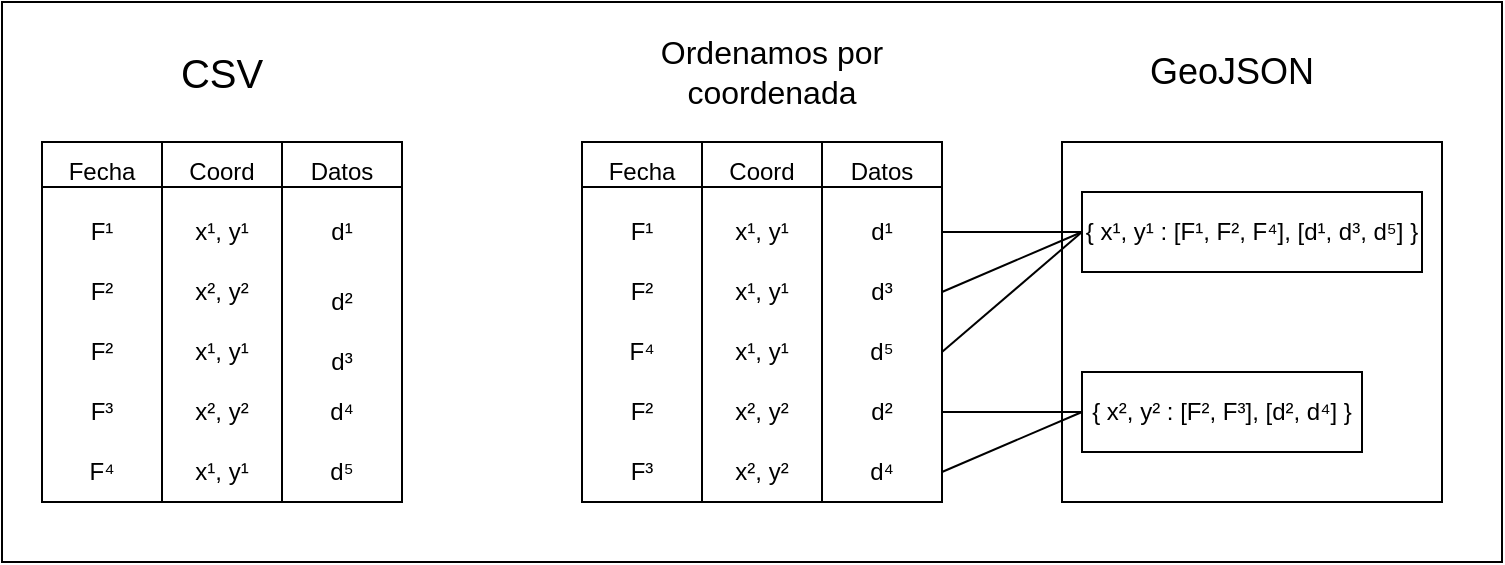<mxfile version="24.6.2" type="device">
  <diagram name="Page-1" id="_h024lBxDuxvkb9neFts">
    <mxGraphModel dx="989" dy="530" grid="1" gridSize="10" guides="1" tooltips="1" connect="1" arrows="1" fold="1" page="1" pageScale="1" pageWidth="850" pageHeight="1100" math="0" shadow="0">
      <root>
        <mxCell id="0" />
        <mxCell id="1" parent="0" />
        <mxCell id="iGXrsiV3YtIse0ejECof-71" value="" style="rounded=0;whiteSpace=wrap;html=1;" vertex="1" parent="1">
          <mxGeometry x="70" y="100" width="750" height="280" as="geometry" />
        </mxCell>
        <mxCell id="iGXrsiV3YtIse0ejECof-70" value="" style="rounded=0;whiteSpace=wrap;html=1;" vertex="1" parent="1">
          <mxGeometry x="600" y="170" width="190" height="180" as="geometry" />
        </mxCell>
        <mxCell id="iGXrsiV3YtIse0ejECof-68" value="" style="rounded=0;whiteSpace=wrap;html=1;" vertex="1" parent="1">
          <mxGeometry x="610" y="285" width="140" height="40" as="geometry" />
        </mxCell>
        <mxCell id="iGXrsiV3YtIse0ejECof-58" value="" style="rounded=0;whiteSpace=wrap;html=1;" vertex="1" parent="1">
          <mxGeometry x="610" y="195" width="170" height="40" as="geometry" />
        </mxCell>
        <mxCell id="iGXrsiV3YtIse0ejECof-2" value="" style="rounded=0;whiteSpace=wrap;html=1;" vertex="1" parent="1">
          <mxGeometry x="90" y="170" width="60" height="180" as="geometry" />
        </mxCell>
        <mxCell id="iGXrsiV3YtIse0ejECof-5" value="" style="rounded=0;whiteSpace=wrap;html=1;" vertex="1" parent="1">
          <mxGeometry x="150" y="170" width="70" height="180" as="geometry" />
        </mxCell>
        <mxCell id="iGXrsiV3YtIse0ejECof-6" value="" style="rounded=0;whiteSpace=wrap;html=1;" vertex="1" parent="1">
          <mxGeometry x="210" y="170" width="60" height="180" as="geometry" />
        </mxCell>
        <mxCell id="iGXrsiV3YtIse0ejECof-7" value="Fecha" style="text;html=1;align=center;verticalAlign=middle;whiteSpace=wrap;rounded=0;" vertex="1" parent="1">
          <mxGeometry x="90" y="170" width="60" height="30" as="geometry" />
        </mxCell>
        <mxCell id="iGXrsiV3YtIse0ejECof-8" value="Coord" style="text;html=1;align=center;verticalAlign=middle;whiteSpace=wrap;rounded=0;" vertex="1" parent="1">
          <mxGeometry x="150" y="170" width="60" height="30" as="geometry" />
        </mxCell>
        <mxCell id="iGXrsiV3YtIse0ejECof-9" value="Datos" style="text;html=1;align=center;verticalAlign=middle;whiteSpace=wrap;rounded=0;" vertex="1" parent="1">
          <mxGeometry x="210" y="170" width="60" height="30" as="geometry" />
        </mxCell>
        <mxCell id="iGXrsiV3YtIse0ejECof-10" value="" style="endArrow=none;html=1;rounded=0;exitX=0;exitY=0.75;exitDx=0;exitDy=0;entryX=1;entryY=0.75;entryDx=0;entryDy=0;" edge="1" parent="1" source="iGXrsiV3YtIse0ejECof-7" target="iGXrsiV3YtIse0ejECof-9">
          <mxGeometry width="50" height="50" relative="1" as="geometry">
            <mxPoint x="360" y="410" as="sourcePoint" />
            <mxPoint x="410" y="360" as="targetPoint" />
          </mxGeometry>
        </mxCell>
        <mxCell id="iGXrsiV3YtIse0ejECof-11" value="F¹" style="text;html=1;align=center;verticalAlign=middle;whiteSpace=wrap;rounded=0;" vertex="1" parent="1">
          <mxGeometry x="90" y="200" width="60" height="30" as="geometry" />
        </mxCell>
        <mxCell id="iGXrsiV3YtIse0ejECof-12" value="F²" style="text;html=1;align=center;verticalAlign=middle;whiteSpace=wrap;rounded=0;" vertex="1" parent="1">
          <mxGeometry x="90" y="230" width="60" height="30" as="geometry" />
        </mxCell>
        <mxCell id="iGXrsiV3YtIse0ejECof-13" value="&lt;div&gt;F²&lt;/div&gt;" style="text;html=1;align=center;verticalAlign=middle;whiteSpace=wrap;rounded=0;" vertex="1" parent="1">
          <mxGeometry x="90" y="260" width="60" height="30" as="geometry" />
        </mxCell>
        <mxCell id="iGXrsiV3YtIse0ejECof-14" value="F³" style="text;html=1;align=center;verticalAlign=middle;whiteSpace=wrap;rounded=0;" vertex="1" parent="1">
          <mxGeometry x="90" y="290" width="60" height="30" as="geometry" />
        </mxCell>
        <mxCell id="iGXrsiV3YtIse0ejECof-15" value="x¹, y¹" style="text;html=1;align=center;verticalAlign=middle;whiteSpace=wrap;rounded=0;" vertex="1" parent="1">
          <mxGeometry x="150" y="200" width="60" height="30" as="geometry" />
        </mxCell>
        <mxCell id="iGXrsiV3YtIse0ejECof-16" value="x¹, y¹" style="text;html=1;align=center;verticalAlign=middle;whiteSpace=wrap;rounded=0;" vertex="1" parent="1">
          <mxGeometry x="150" y="260" width="60" height="30" as="geometry" />
        </mxCell>
        <mxCell id="iGXrsiV3YtIse0ejECof-17" value="x², y²" style="text;html=1;align=center;verticalAlign=middle;whiteSpace=wrap;rounded=0;" vertex="1" parent="1">
          <mxGeometry x="150" y="230" width="60" height="30" as="geometry" />
        </mxCell>
        <mxCell id="iGXrsiV3YtIse0ejECof-18" value="x², y²" style="text;html=1;align=center;verticalAlign=middle;whiteSpace=wrap;rounded=0;" vertex="1" parent="1">
          <mxGeometry x="150" y="290" width="60" height="30" as="geometry" />
        </mxCell>
        <mxCell id="iGXrsiV3YtIse0ejECof-19" value="d¹" style="text;html=1;align=center;verticalAlign=middle;whiteSpace=wrap;rounded=0;" vertex="1" parent="1">
          <mxGeometry x="210" y="200" width="60" height="30" as="geometry" />
        </mxCell>
        <mxCell id="iGXrsiV3YtIse0ejECof-20" value="d²" style="text;html=1;align=center;verticalAlign=middle;whiteSpace=wrap;rounded=0;" vertex="1" parent="1">
          <mxGeometry x="210" y="235" width="60" height="30" as="geometry" />
        </mxCell>
        <mxCell id="iGXrsiV3YtIse0ejECof-21" value="d³" style="text;html=1;align=center;verticalAlign=middle;whiteSpace=wrap;rounded=0;" vertex="1" parent="1">
          <mxGeometry x="210" y="265" width="60" height="30" as="geometry" />
        </mxCell>
        <mxCell id="iGXrsiV3YtIse0ejECof-22" value="d⁴" style="text;html=1;align=center;verticalAlign=middle;whiteSpace=wrap;rounded=0;" vertex="1" parent="1">
          <mxGeometry x="210" y="290" width="60" height="30" as="geometry" />
        </mxCell>
        <mxCell id="iGXrsiV3YtIse0ejECof-23" value="&lt;font style=&quot;font-size: 20px;&quot;&gt;CSV&lt;/font&gt;" style="text;html=1;align=center;verticalAlign=middle;whiteSpace=wrap;rounded=0;" vertex="1" parent="1">
          <mxGeometry x="150" y="120" width="60" height="30" as="geometry" />
        </mxCell>
        <mxCell id="iGXrsiV3YtIse0ejECof-24" value="&lt;font style=&quot;font-size: 16px;&quot;&gt;Ordenamos por coordenada&lt;/font&gt;" style="text;html=1;align=center;verticalAlign=middle;whiteSpace=wrap;rounded=0;" vertex="1" parent="1">
          <mxGeometry x="380" y="110" width="150" height="50" as="geometry" />
        </mxCell>
        <mxCell id="iGXrsiV3YtIse0ejECof-25" value="F⁴" style="text;html=1;align=center;verticalAlign=middle;whiteSpace=wrap;rounded=0;" vertex="1" parent="1">
          <mxGeometry x="90" y="320" width="60" height="30" as="geometry" />
        </mxCell>
        <mxCell id="iGXrsiV3YtIse0ejECof-26" value="x¹, y¹" style="text;html=1;align=center;verticalAlign=middle;whiteSpace=wrap;rounded=0;" vertex="1" parent="1">
          <mxGeometry x="150" y="320" width="60" height="30" as="geometry" />
        </mxCell>
        <mxCell id="iGXrsiV3YtIse0ejECof-28" value="d⁵" style="text;html=1;align=center;verticalAlign=middle;whiteSpace=wrap;rounded=0;" vertex="1" parent="1">
          <mxGeometry x="210" y="320" width="60" height="30" as="geometry" />
        </mxCell>
        <mxCell id="iGXrsiV3YtIse0ejECof-30" value="" style="rounded=0;whiteSpace=wrap;html=1;" vertex="1" parent="1">
          <mxGeometry x="360" y="170" width="60" height="180" as="geometry" />
        </mxCell>
        <mxCell id="iGXrsiV3YtIse0ejECof-31" value="" style="rounded=0;whiteSpace=wrap;html=1;" vertex="1" parent="1">
          <mxGeometry x="420" y="170" width="70" height="180" as="geometry" />
        </mxCell>
        <mxCell id="iGXrsiV3YtIse0ejECof-32" value="" style="rounded=0;whiteSpace=wrap;html=1;" vertex="1" parent="1">
          <mxGeometry x="480" y="170" width="60" height="180" as="geometry" />
        </mxCell>
        <mxCell id="iGXrsiV3YtIse0ejECof-33" value="Fecha" style="text;html=1;align=center;verticalAlign=middle;whiteSpace=wrap;rounded=0;" vertex="1" parent="1">
          <mxGeometry x="360" y="170" width="60" height="30" as="geometry" />
        </mxCell>
        <mxCell id="iGXrsiV3YtIse0ejECof-34" value="Coord" style="text;html=1;align=center;verticalAlign=middle;whiteSpace=wrap;rounded=0;" vertex="1" parent="1">
          <mxGeometry x="420" y="170" width="60" height="30" as="geometry" />
        </mxCell>
        <mxCell id="iGXrsiV3YtIse0ejECof-35" value="Datos" style="text;html=1;align=center;verticalAlign=middle;whiteSpace=wrap;rounded=0;" vertex="1" parent="1">
          <mxGeometry x="480" y="170" width="60" height="30" as="geometry" />
        </mxCell>
        <mxCell id="iGXrsiV3YtIse0ejECof-36" value="" style="endArrow=none;html=1;rounded=0;exitX=0;exitY=0.75;exitDx=0;exitDy=0;entryX=1;entryY=0.75;entryDx=0;entryDy=0;" edge="1" parent="1" source="iGXrsiV3YtIse0ejECof-33" target="iGXrsiV3YtIse0ejECof-35">
          <mxGeometry width="50" height="50" relative="1" as="geometry">
            <mxPoint x="630" y="410" as="sourcePoint" />
            <mxPoint x="680" y="360" as="targetPoint" />
          </mxGeometry>
        </mxCell>
        <mxCell id="iGXrsiV3YtIse0ejECof-37" value="F¹" style="text;html=1;align=center;verticalAlign=middle;whiteSpace=wrap;rounded=0;" vertex="1" parent="1">
          <mxGeometry x="360" y="200" width="60" height="30" as="geometry" />
        </mxCell>
        <mxCell id="iGXrsiV3YtIse0ejECof-38" value="F²" style="text;html=1;align=center;verticalAlign=middle;whiteSpace=wrap;rounded=0;" vertex="1" parent="1">
          <mxGeometry x="360" y="290" width="60" height="30" as="geometry" />
        </mxCell>
        <mxCell id="iGXrsiV3YtIse0ejECof-39" value="&lt;div&gt;F²&lt;/div&gt;" style="text;html=1;align=center;verticalAlign=middle;whiteSpace=wrap;rounded=0;" vertex="1" parent="1">
          <mxGeometry x="360" y="230" width="60" height="30" as="geometry" />
        </mxCell>
        <mxCell id="iGXrsiV3YtIse0ejECof-40" value="F³" style="text;html=1;align=center;verticalAlign=middle;whiteSpace=wrap;rounded=0;" vertex="1" parent="1">
          <mxGeometry x="360" y="320" width="60" height="30" as="geometry" />
        </mxCell>
        <mxCell id="iGXrsiV3YtIse0ejECof-41" value="x¹, y¹" style="text;html=1;align=center;verticalAlign=middle;whiteSpace=wrap;rounded=0;" vertex="1" parent="1">
          <mxGeometry x="420" y="200" width="60" height="30" as="geometry" />
        </mxCell>
        <mxCell id="iGXrsiV3YtIse0ejECof-42" value="x¹, y¹" style="text;html=1;align=center;verticalAlign=middle;whiteSpace=wrap;rounded=0;" vertex="1" parent="1">
          <mxGeometry x="420" y="230" width="60" height="30" as="geometry" />
        </mxCell>
        <mxCell id="iGXrsiV3YtIse0ejECof-43" value="x², y²" style="text;html=1;align=center;verticalAlign=middle;whiteSpace=wrap;rounded=0;" vertex="1" parent="1">
          <mxGeometry x="420" y="290" width="60" height="30" as="geometry" />
        </mxCell>
        <mxCell id="iGXrsiV3YtIse0ejECof-44" value="x², y²" style="text;html=1;align=center;verticalAlign=middle;whiteSpace=wrap;rounded=0;" vertex="1" parent="1">
          <mxGeometry x="420" y="320" width="60" height="30" as="geometry" />
        </mxCell>
        <mxCell id="iGXrsiV3YtIse0ejECof-45" value="d¹" style="text;html=1;align=center;verticalAlign=middle;whiteSpace=wrap;rounded=0;" vertex="1" parent="1">
          <mxGeometry x="480" y="200" width="60" height="30" as="geometry" />
        </mxCell>
        <mxCell id="iGXrsiV3YtIse0ejECof-46" value="d²" style="text;html=1;align=center;verticalAlign=middle;whiteSpace=wrap;rounded=0;" vertex="1" parent="1">
          <mxGeometry x="480" y="290" width="60" height="30" as="geometry" />
        </mxCell>
        <mxCell id="iGXrsiV3YtIse0ejECof-47" value="d³" style="text;html=1;align=center;verticalAlign=middle;whiteSpace=wrap;rounded=0;" vertex="1" parent="1">
          <mxGeometry x="480" y="230" width="60" height="30" as="geometry" />
        </mxCell>
        <mxCell id="iGXrsiV3YtIse0ejECof-48" value="d⁴" style="text;html=1;align=center;verticalAlign=middle;whiteSpace=wrap;rounded=0;" vertex="1" parent="1">
          <mxGeometry x="480" y="320" width="60" height="30" as="geometry" />
        </mxCell>
        <mxCell id="iGXrsiV3YtIse0ejECof-49" value="F⁴" style="text;html=1;align=center;verticalAlign=middle;whiteSpace=wrap;rounded=0;" vertex="1" parent="1">
          <mxGeometry x="360" y="260" width="60" height="30" as="geometry" />
        </mxCell>
        <mxCell id="iGXrsiV3YtIse0ejECof-50" value="x¹, y¹" style="text;html=1;align=center;verticalAlign=middle;whiteSpace=wrap;rounded=0;" vertex="1" parent="1">
          <mxGeometry x="420" y="260" width="60" height="30" as="geometry" />
        </mxCell>
        <mxCell id="iGXrsiV3YtIse0ejECof-51" value="d⁵" style="text;html=1;align=center;verticalAlign=middle;whiteSpace=wrap;rounded=0;" vertex="1" parent="1">
          <mxGeometry x="480" y="260" width="60" height="30" as="geometry" />
        </mxCell>
        <mxCell id="iGXrsiV3YtIse0ejECof-52" value="&lt;font style=&quot;font-size: 18px;&quot;&gt;GeoJSON&lt;/font&gt;" style="text;html=1;align=center;verticalAlign=middle;whiteSpace=wrap;rounded=0;" vertex="1" parent="1">
          <mxGeometry x="610" y="110" width="150" height="50" as="geometry" />
        </mxCell>
        <mxCell id="iGXrsiV3YtIse0ejECof-53" value="&lt;div&gt;{ x¹, y¹ : [F¹, F², F⁴], [d¹, d³, d⁵] }&lt;br&gt;&lt;/div&gt;" style="text;html=1;align=center;verticalAlign=middle;whiteSpace=wrap;rounded=0;" vertex="1" parent="1">
          <mxGeometry x="610" y="202.5" width="170" height="25" as="geometry" />
        </mxCell>
        <mxCell id="iGXrsiV3YtIse0ejECof-55" value="&lt;div align=&quot;left&quot;&gt;{ x², y² : [F², F³], [d², d⁴] }&lt;br&gt;&lt;/div&gt;" style="text;html=1;align=center;verticalAlign=middle;whiteSpace=wrap;rounded=0;" vertex="1" parent="1">
          <mxGeometry x="600" y="290" width="160" height="30" as="geometry" />
        </mxCell>
        <mxCell id="iGXrsiV3YtIse0ejECof-61" value="" style="endArrow=none;html=1;rounded=0;entryX=0;entryY=0.5;entryDx=0;entryDy=0;exitX=1;exitY=0.5;exitDx=0;exitDy=0;" edge="1" parent="1" source="iGXrsiV3YtIse0ejECof-45" target="iGXrsiV3YtIse0ejECof-53">
          <mxGeometry width="50" height="50" relative="1" as="geometry">
            <mxPoint x="550" y="320" as="sourcePoint" />
            <mxPoint x="600" y="270" as="targetPoint" />
          </mxGeometry>
        </mxCell>
        <mxCell id="iGXrsiV3YtIse0ejECof-64" value="" style="endArrow=none;html=1;rounded=0;entryX=0;entryY=0.5;entryDx=0;entryDy=0;exitX=1;exitY=0.5;exitDx=0;exitDy=0;" edge="1" parent="1" source="iGXrsiV3YtIse0ejECof-47" target="iGXrsiV3YtIse0ejECof-58">
          <mxGeometry width="50" height="50" relative="1" as="geometry">
            <mxPoint x="550" y="320" as="sourcePoint" />
            <mxPoint x="600" y="270" as="targetPoint" />
          </mxGeometry>
        </mxCell>
        <mxCell id="iGXrsiV3YtIse0ejECof-65" value="" style="endArrow=none;html=1;rounded=0;exitX=1;exitY=0.5;exitDx=0;exitDy=0;entryX=0;entryY=0.5;entryDx=0;entryDy=0;" edge="1" parent="1" source="iGXrsiV3YtIse0ejECof-51" target="iGXrsiV3YtIse0ejECof-53">
          <mxGeometry width="50" height="50" relative="1" as="geometry">
            <mxPoint x="550" y="320" as="sourcePoint" />
            <mxPoint x="610" y="220" as="targetPoint" />
          </mxGeometry>
        </mxCell>
        <mxCell id="iGXrsiV3YtIse0ejECof-67" value="" style="endArrow=none;html=1;rounded=0;exitX=1;exitY=0.5;exitDx=0;exitDy=0;entryX=0;entryY=0.5;entryDx=0;entryDy=0;" edge="1" parent="1" source="iGXrsiV3YtIse0ejECof-46" target="iGXrsiV3YtIse0ejECof-68">
          <mxGeometry width="50" height="50" relative="1" as="geometry">
            <mxPoint x="540" y="320" as="sourcePoint" />
            <mxPoint x="600" y="350" as="targetPoint" />
          </mxGeometry>
        </mxCell>
        <mxCell id="iGXrsiV3YtIse0ejECof-69" value="" style="endArrow=none;html=1;rounded=0;entryX=0;entryY=0.5;entryDx=0;entryDy=0;exitX=1;exitY=0.5;exitDx=0;exitDy=0;" edge="1" parent="1" source="iGXrsiV3YtIse0ejECof-48" target="iGXrsiV3YtIse0ejECof-68">
          <mxGeometry width="50" height="50" relative="1" as="geometry">
            <mxPoint x="540" y="320" as="sourcePoint" />
            <mxPoint x="590" y="270" as="targetPoint" />
          </mxGeometry>
        </mxCell>
      </root>
    </mxGraphModel>
  </diagram>
</mxfile>
